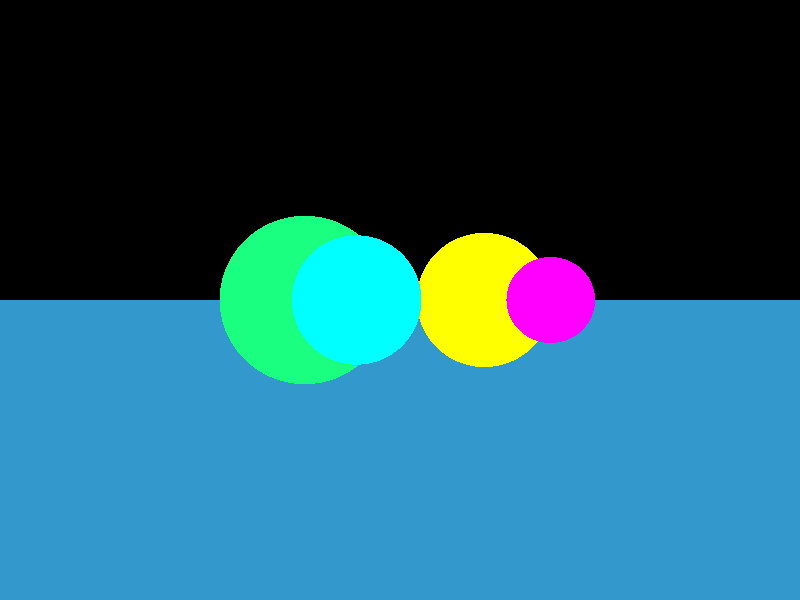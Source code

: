 // cs174, assignment 1 sample file (RIGHT HANDED)

//default camera pointing down negative z - case 0
camera {
    location  <0, 0, 14>
    up        <0,  1,  0>
    right     <1.33333, 0,  0>
    look_at   <0, 0, 0>
}

light_source {<-100, 100, 100> color rgb <1.5, 1.5, 1.5>}

sphere {<-3.5, 0, 0>, 1
  pigment {color rgb <1.0, 0.0, 1.0>}
  finish {ambient 0.2 diffuse 0.4 specular 0.1 roughness 0.01}
}

sphere {<1, 0, 0>, 1.5 
  pigment {color rgb <0.0, 1.0, 1.0>}
  finish {ambient 0.2 diffuse 0.4 specular 0.1 roughness 0.01}
}

sphere {<-2.5, 0, -4>, 2 
  pigment {color rgb <1.0, 1.0, 0.0> }
  finish {ambient 0.2 diffuse 0.4 specular 0.1 roughness 0.01}
}

sphere {<2.8, 0, -4>, 2.5
  pigment {color rgb <0.1, 1.0, 0.5> }
  finish {ambient 0.2 diffuse 0.4 specular 0.1 roughness 0.01}
}

plane {<0, 1, 0>, -4
    pigment {color rgb <0.2, 0.6, 0.8>}
    finish {ambient 0.4 diffuse 0.8}
}